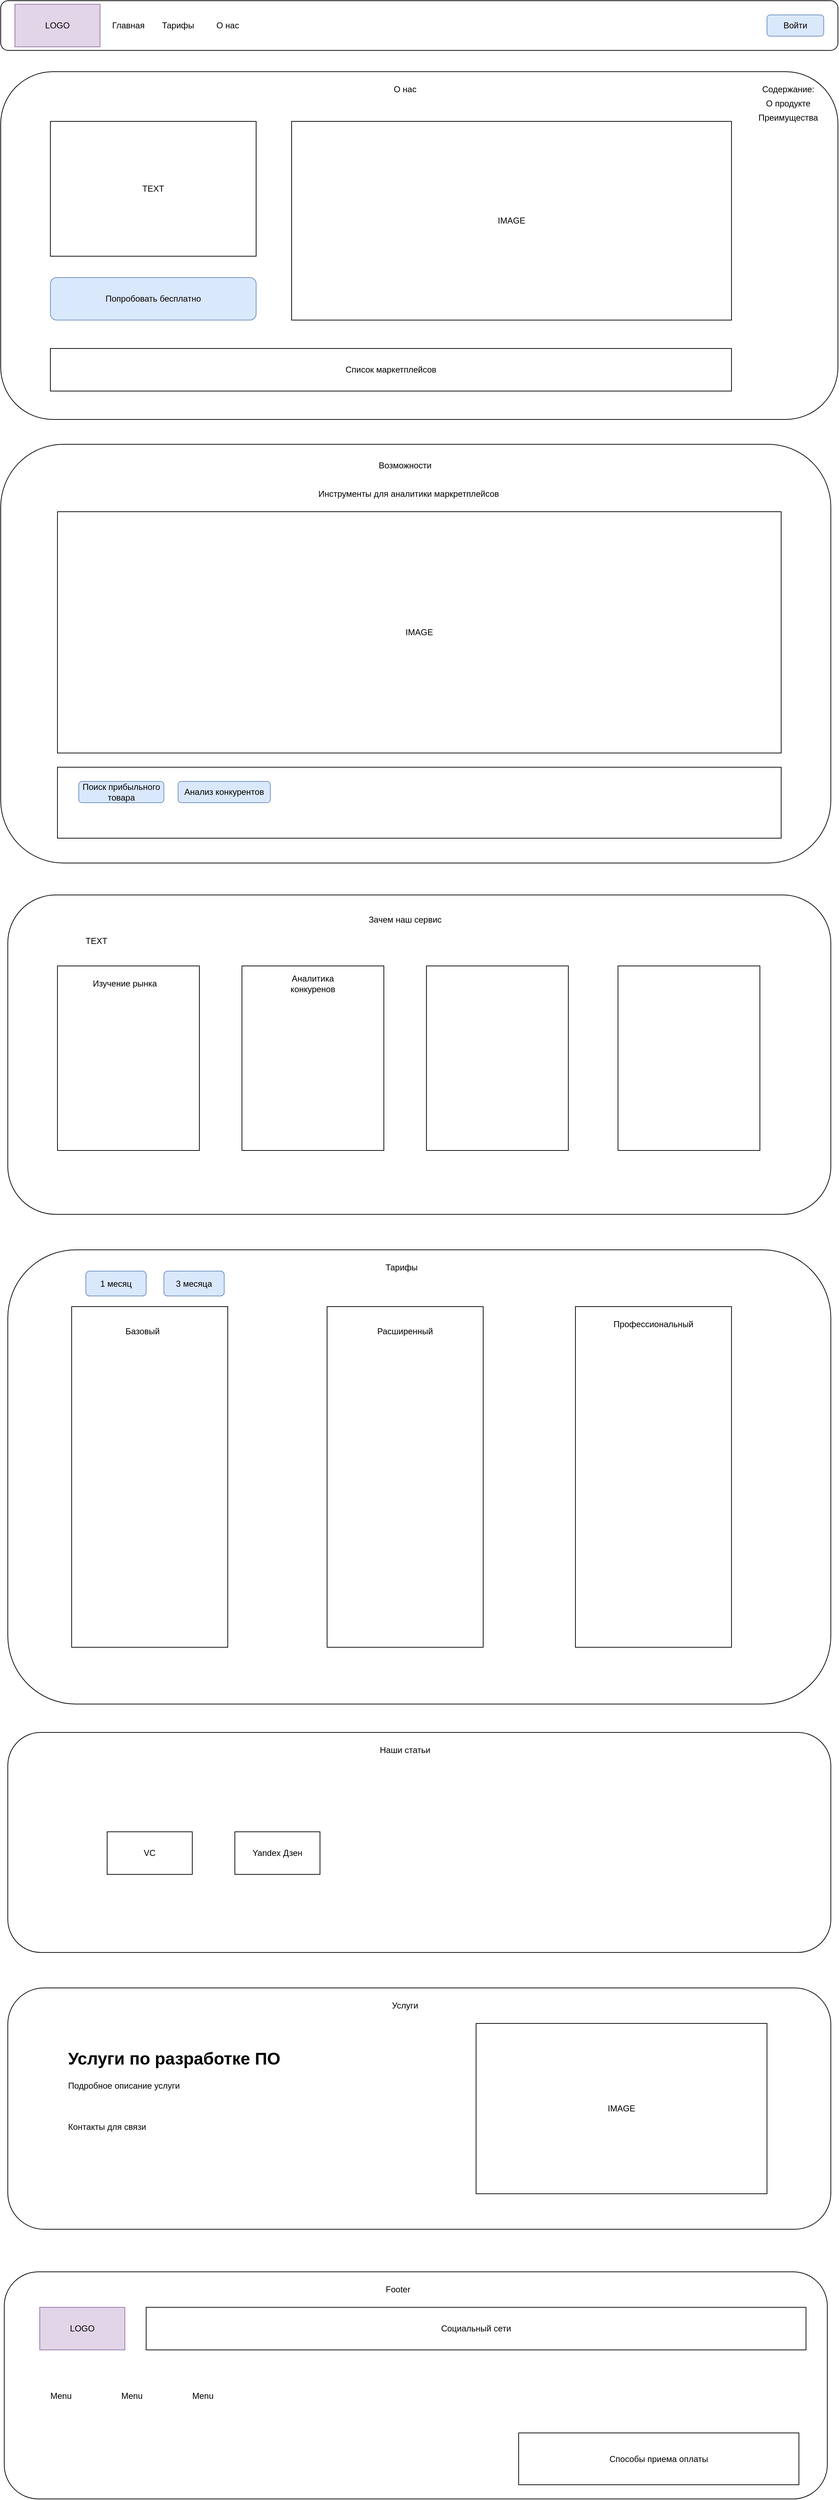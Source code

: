 <mxfile version="20.8.18" type="github">
  <diagram name="Page-1" id="c9db0220-8083-56f3-ca83-edcdcd058819">
    <mxGraphModel dx="1242" dy="728" grid="1" gridSize="10" guides="1" tooltips="1" connect="1" arrows="1" fold="1" page="1" pageScale="1.5" pageWidth="826" pageHeight="1169" background="none" math="0" shadow="0">
      <root>
        <mxCell id="0" style=";html=1;" />
        <mxCell id="1" style=";html=1;" parent="0" />
        <mxCell id="fKOs3yC2SFP3aYwA85Mx-1" value="" style="rounded=1;whiteSpace=wrap;html=1;" parent="1" vertex="1">
          <mxGeometry x="30" y="20" width="1180" height="70" as="geometry" />
        </mxCell>
        <mxCell id="fKOs3yC2SFP3aYwA85Mx-2" value="LOGO" style="rounded=0;whiteSpace=wrap;html=1;fillColor=#e1d5e7;strokeColor=#9673a6;shadow=0;gradientColor=none;" parent="1" vertex="1">
          <mxGeometry x="50" y="25" width="120" height="60" as="geometry" />
        </mxCell>
        <mxCell id="fKOs3yC2SFP3aYwA85Mx-3" value="Главная" style="text;html=1;strokeColor=none;fillColor=none;align=center;verticalAlign=middle;whiteSpace=wrap;rounded=0;shadow=0;" parent="1" vertex="1">
          <mxGeometry x="180" y="40" width="60" height="30" as="geometry" />
        </mxCell>
        <mxCell id="fKOs3yC2SFP3aYwA85Mx-4" value="Тарифы" style="text;html=1;strokeColor=none;fillColor=none;align=center;verticalAlign=middle;whiteSpace=wrap;rounded=0;shadow=0;" parent="1" vertex="1">
          <mxGeometry x="250" y="40" width="60" height="30" as="geometry" />
        </mxCell>
        <mxCell id="fKOs3yC2SFP3aYwA85Mx-5" value="О нас" style="text;html=1;strokeColor=none;fillColor=none;align=center;verticalAlign=middle;whiteSpace=wrap;rounded=0;shadow=0;" parent="1" vertex="1">
          <mxGeometry x="320" y="40" width="60" height="30" as="geometry" />
        </mxCell>
        <mxCell id="fKOs3yC2SFP3aYwA85Mx-7" value="Войти" style="rounded=1;whiteSpace=wrap;html=1;shadow=0;fillColor=#dae8fc;strokeColor=#6c8ebf;" parent="1" vertex="1">
          <mxGeometry x="1110" y="40" width="80" height="30" as="geometry" />
        </mxCell>
        <mxCell id="MvhA6kHYBOL05yr8-ego-1" value="" style="rounded=1;whiteSpace=wrap;html=1;" parent="1" vertex="1">
          <mxGeometry x="30" y="120" width="1180" height="490" as="geometry" />
        </mxCell>
        <mxCell id="MvhA6kHYBOL05yr8-ego-2" value="О нас" style="text;html=1;strokeColor=none;fillColor=none;align=center;verticalAlign=middle;whiteSpace=wrap;rounded=0;" parent="1" vertex="1">
          <mxGeometry x="570" y="130" width="60" height="30" as="geometry" />
        </mxCell>
        <mxCell id="MvhA6kHYBOL05yr8-ego-3" value="Содержание:" style="text;html=1;strokeColor=none;fillColor=none;align=center;verticalAlign=middle;whiteSpace=wrap;rounded=0;" parent="1" vertex="1">
          <mxGeometry x="1090" y="130" width="100" height="30" as="geometry" />
        </mxCell>
        <mxCell id="MvhA6kHYBOL05yr8-ego-4" value="О продукте" style="text;html=1;strokeColor=none;fillColor=none;align=center;verticalAlign=middle;whiteSpace=wrap;rounded=0;" parent="1" vertex="1">
          <mxGeometry x="1090" y="150" width="100" height="30" as="geometry" />
        </mxCell>
        <mxCell id="MvhA6kHYBOL05yr8-ego-5" value="Преимущества" style="text;html=1;strokeColor=none;fillColor=none;align=center;verticalAlign=middle;whiteSpace=wrap;rounded=0;" parent="1" vertex="1">
          <mxGeometry x="1090" y="170" width="100" height="30" as="geometry" />
        </mxCell>
        <mxCell id="MvhA6kHYBOL05yr8-ego-6" value="Попробовать бесплатно" style="rounded=1;whiteSpace=wrap;html=1;shadow=0;fillColor=#dae8fc;strokeColor=#6c8ebf;" parent="1" vertex="1">
          <mxGeometry x="100" y="410" width="290" height="60" as="geometry" />
        </mxCell>
        <mxCell id="MvhA6kHYBOL05yr8-ego-7" value="TEXT" style="rounded=0;whiteSpace=wrap;html=1;" parent="1" vertex="1">
          <mxGeometry x="100" y="190" width="290" height="190" as="geometry" />
        </mxCell>
        <mxCell id="MvhA6kHYBOL05yr8-ego-8" value="IMAGE" style="rounded=0;whiteSpace=wrap;html=1;" parent="1" vertex="1">
          <mxGeometry x="440" y="190" width="620" height="280" as="geometry" />
        </mxCell>
        <mxCell id="MvhA6kHYBOL05yr8-ego-9" value="Список маркетплейсов" style="rounded=0;whiteSpace=wrap;html=1;" parent="1" vertex="1">
          <mxGeometry x="100" y="510" width="960" height="60" as="geometry" />
        </mxCell>
        <mxCell id="MvhA6kHYBOL05yr8-ego-10" value="" style="rounded=1;whiteSpace=wrap;html=1;" parent="1" vertex="1">
          <mxGeometry x="30" y="645" width="1170" height="590" as="geometry" />
        </mxCell>
        <mxCell id="MvhA6kHYBOL05yr8-ego-11" value="Возможности" style="text;html=1;strokeColor=none;fillColor=none;align=center;verticalAlign=middle;whiteSpace=wrap;rounded=0;" parent="1" vertex="1">
          <mxGeometry x="545" y="660" width="110" height="30" as="geometry" />
        </mxCell>
        <mxCell id="MvhA6kHYBOL05yr8-ego-12" value="Инструменты для аналитики маркретплейсов" style="text;html=1;strokeColor=none;fillColor=none;align=center;verticalAlign=middle;whiteSpace=wrap;rounded=0;" parent="1" vertex="1">
          <mxGeometry x="200" y="700" width="810" height="30" as="geometry" />
        </mxCell>
        <mxCell id="MvhA6kHYBOL05yr8-ego-13" value="IMAGE" style="rounded=0;whiteSpace=wrap;html=1;" parent="1" vertex="1">
          <mxGeometry x="110" y="740" width="1020" height="340" as="geometry" />
        </mxCell>
        <mxCell id="MvhA6kHYBOL05yr8-ego-14" value="" style="rounded=0;whiteSpace=wrap;html=1;" parent="1" vertex="1">
          <mxGeometry x="110" y="1100" width="1020" height="100" as="geometry" />
        </mxCell>
        <mxCell id="MvhA6kHYBOL05yr8-ego-15" value="Поиск прибыльного товара" style="rounded=1;whiteSpace=wrap;html=1;fillColor=#dae8fc;strokeColor=#6c8ebf;" parent="1" vertex="1">
          <mxGeometry x="140" y="1120" width="120" height="30" as="geometry" />
        </mxCell>
        <mxCell id="MvhA6kHYBOL05yr8-ego-16" value="Анализ конкурентов" style="rounded=1;whiteSpace=wrap;html=1;fillColor=#dae8fc;strokeColor=#6c8ebf;" parent="1" vertex="1">
          <mxGeometry x="280" y="1120" width="130" height="30" as="geometry" />
        </mxCell>
        <mxCell id="MvhA6kHYBOL05yr8-ego-17" value="" style="rounded=1;whiteSpace=wrap;html=1;" parent="1" vertex="1">
          <mxGeometry x="40" y="1280" width="1160" height="450" as="geometry" />
        </mxCell>
        <mxCell id="MvhA6kHYBOL05yr8-ego-18" value="Зачем наш сервис" style="text;html=1;strokeColor=none;fillColor=none;align=center;verticalAlign=middle;whiteSpace=wrap;rounded=0;" parent="1" vertex="1">
          <mxGeometry x="545" y="1300" width="110" height="30" as="geometry" />
        </mxCell>
        <mxCell id="MvhA6kHYBOL05yr8-ego-20" value="" style="rounded=0;whiteSpace=wrap;html=1;" parent="1" vertex="1">
          <mxGeometry x="110" y="1380" width="200" height="260" as="geometry" />
        </mxCell>
        <mxCell id="MvhA6kHYBOL05yr8-ego-21" value="" style="rounded=0;whiteSpace=wrap;html=1;" parent="1" vertex="1">
          <mxGeometry x="370" y="1380" width="200" height="260" as="geometry" />
        </mxCell>
        <mxCell id="MvhA6kHYBOL05yr8-ego-22" value="" style="rounded=0;whiteSpace=wrap;html=1;" parent="1" vertex="1">
          <mxGeometry x="630" y="1380" width="200" height="260" as="geometry" />
        </mxCell>
        <mxCell id="MvhA6kHYBOL05yr8-ego-23" value="" style="rounded=0;whiteSpace=wrap;html=1;" parent="1" vertex="1">
          <mxGeometry x="900" y="1380" width="200" height="260" as="geometry" />
        </mxCell>
        <mxCell id="MvhA6kHYBOL05yr8-ego-24" value="TEXT" style="text;html=1;strokeColor=none;fillColor=none;align=center;verticalAlign=middle;whiteSpace=wrap;rounded=0;" parent="1" vertex="1">
          <mxGeometry x="110" y="1330" width="110" height="30" as="geometry" />
        </mxCell>
        <mxCell id="MvhA6kHYBOL05yr8-ego-25" value="Изучение рынка" style="text;html=1;strokeColor=none;fillColor=none;align=center;verticalAlign=middle;whiteSpace=wrap;rounded=0;" parent="1" vertex="1">
          <mxGeometry x="150" y="1390" width="110" height="30" as="geometry" />
        </mxCell>
        <mxCell id="MvhA6kHYBOL05yr8-ego-26" value="Аналитика конкуренов" style="text;html=1;strokeColor=none;fillColor=none;align=center;verticalAlign=middle;whiteSpace=wrap;rounded=0;" parent="1" vertex="1">
          <mxGeometry x="415" y="1390" width="110" height="30" as="geometry" />
        </mxCell>
        <mxCell id="MvhA6kHYBOL05yr8-ego-27" value="" style="rounded=1;whiteSpace=wrap;html=1;" parent="1" vertex="1">
          <mxGeometry x="40" y="1780" width="1160" height="640" as="geometry" />
        </mxCell>
        <mxCell id="MvhA6kHYBOL05yr8-ego-28" value="Тарифы" style="text;html=1;strokeColor=none;fillColor=none;align=center;verticalAlign=middle;whiteSpace=wrap;rounded=0;" parent="1" vertex="1">
          <mxGeometry x="540" y="1790" width="110" height="30" as="geometry" />
        </mxCell>
        <mxCell id="MvhA6kHYBOL05yr8-ego-29" value="" style="rounded=0;whiteSpace=wrap;html=1;" parent="1" vertex="1">
          <mxGeometry x="130" y="1860" width="220" height="480" as="geometry" />
        </mxCell>
        <mxCell id="MvhA6kHYBOL05yr8-ego-30" value="Базовый" style="text;html=1;strokeColor=none;fillColor=none;align=center;verticalAlign=middle;whiteSpace=wrap;rounded=0;" parent="1" vertex="1">
          <mxGeometry x="200" y="1880" width="60" height="30" as="geometry" />
        </mxCell>
        <mxCell id="MvhA6kHYBOL05yr8-ego-31" value="" style="rounded=0;whiteSpace=wrap;html=1;" parent="1" vertex="1">
          <mxGeometry x="490" y="1860" width="220" height="480" as="geometry" />
        </mxCell>
        <mxCell id="MvhA6kHYBOL05yr8-ego-32" value="Расширенный" style="text;html=1;strokeColor=none;fillColor=none;align=center;verticalAlign=middle;whiteSpace=wrap;rounded=0;" parent="1" vertex="1">
          <mxGeometry x="555" y="1880" width="90" height="30" as="geometry" />
        </mxCell>
        <mxCell id="MvhA6kHYBOL05yr8-ego-33" value="" style="rounded=0;whiteSpace=wrap;html=1;" parent="1" vertex="1">
          <mxGeometry x="840" y="1860" width="220" height="480" as="geometry" />
        </mxCell>
        <mxCell id="MvhA6kHYBOL05yr8-ego-34" value="Профессиональный" style="text;html=1;strokeColor=none;fillColor=none;align=center;verticalAlign=middle;whiteSpace=wrap;rounded=0;" parent="1" vertex="1">
          <mxGeometry x="890" y="1870" width="120" height="30" as="geometry" />
        </mxCell>
        <mxCell id="MvhA6kHYBOL05yr8-ego-35" value="1 месяц" style="rounded=1;whiteSpace=wrap;html=1;fillColor=#dae8fc;strokeColor=#6c8ebf;" parent="1" vertex="1">
          <mxGeometry x="150" y="1810" width="85" height="35" as="geometry" />
        </mxCell>
        <mxCell id="MvhA6kHYBOL05yr8-ego-36" value="3&amp;nbsp;месяца" style="rounded=1;whiteSpace=wrap;html=1;fillColor=#dae8fc;strokeColor=#6c8ebf;" parent="1" vertex="1">
          <mxGeometry x="260" y="1810" width="85" height="35" as="geometry" />
        </mxCell>
        <mxCell id="ma6PVHwnYQjF1I6bKxWj-1" value="" style="group" vertex="1" connectable="0" parent="1">
          <mxGeometry x="35" y="3220" width="1160" height="320" as="geometry" />
        </mxCell>
        <mxCell id="MvhA6kHYBOL05yr8-ego-38" value="" style="rounded=1;whiteSpace=wrap;html=1;" parent="ma6PVHwnYQjF1I6bKxWj-1" vertex="1">
          <mxGeometry width="1160" height="320" as="geometry" />
        </mxCell>
        <mxCell id="MvhA6kHYBOL05yr8-ego-39" value="Footer" style="text;html=1;strokeColor=none;fillColor=none;align=center;verticalAlign=middle;whiteSpace=wrap;rounded=0;" parent="ma6PVHwnYQjF1I6bKxWj-1" vertex="1">
          <mxGeometry x="500" y="10" width="110" height="30" as="geometry" />
        </mxCell>
        <mxCell id="MvhA6kHYBOL05yr8-ego-40" value="LOGO" style="rounded=0;whiteSpace=wrap;html=1;fillColor=#e1d5e7;strokeColor=#9673a6;shadow=0;gradientColor=none;" parent="ma6PVHwnYQjF1I6bKxWj-1" vertex="1">
          <mxGeometry x="50" y="50" width="120" height="60" as="geometry" />
        </mxCell>
        <mxCell id="MvhA6kHYBOL05yr8-ego-41" value="Социальный сети" style="rounded=0;whiteSpace=wrap;html=1;" parent="ma6PVHwnYQjF1I6bKxWj-1" vertex="1">
          <mxGeometry x="200" y="50" width="930" height="60" as="geometry" />
        </mxCell>
        <mxCell id="MvhA6kHYBOL05yr8-ego-42" value="Menu" style="text;html=1;strokeColor=none;fillColor=none;align=center;verticalAlign=middle;whiteSpace=wrap;rounded=0;" parent="ma6PVHwnYQjF1I6bKxWj-1" vertex="1">
          <mxGeometry x="50" y="160" width="60" height="30" as="geometry" />
        </mxCell>
        <mxCell id="MvhA6kHYBOL05yr8-ego-44" value="Menu" style="text;html=1;strokeColor=none;fillColor=none;align=center;verticalAlign=middle;whiteSpace=wrap;rounded=0;" parent="ma6PVHwnYQjF1I6bKxWj-1" vertex="1">
          <mxGeometry x="150" y="160" width="60" height="30" as="geometry" />
        </mxCell>
        <mxCell id="MvhA6kHYBOL05yr8-ego-45" value="Menu" style="text;html=1;strokeColor=none;fillColor=none;align=center;verticalAlign=middle;whiteSpace=wrap;rounded=0;" parent="ma6PVHwnYQjF1I6bKxWj-1" vertex="1">
          <mxGeometry x="250" y="160" width="60" height="30" as="geometry" />
        </mxCell>
        <mxCell id="ma6PVHwnYQjF1I6bKxWj-17" value="Способы приема оплаты" style="rounded=0;whiteSpace=wrap;html=1;" vertex="1" parent="ma6PVHwnYQjF1I6bKxWj-1">
          <mxGeometry x="725" y="227" width="395" height="73" as="geometry" />
        </mxCell>
        <mxCell id="ma6PVHwnYQjF1I6bKxWj-6" value="" style="group" vertex="1" connectable="0" parent="1">
          <mxGeometry x="40" y="2460" width="1160" height="310" as="geometry" />
        </mxCell>
        <mxCell id="ma6PVHwnYQjF1I6bKxWj-2" value="" style="rounded=1;whiteSpace=wrap;html=1;" vertex="1" parent="ma6PVHwnYQjF1I6bKxWj-6">
          <mxGeometry width="1160" height="310" as="geometry" />
        </mxCell>
        <mxCell id="ma6PVHwnYQjF1I6bKxWj-3" value="Наши статьи" style="text;html=1;strokeColor=none;fillColor=none;align=center;verticalAlign=middle;whiteSpace=wrap;rounded=0;" vertex="1" parent="ma6PVHwnYQjF1I6bKxWj-6">
          <mxGeometry x="505" y="10" width="110" height="30" as="geometry" />
        </mxCell>
        <mxCell id="ma6PVHwnYQjF1I6bKxWj-4" value="Yandex Дзен" style="rounded=0;whiteSpace=wrap;html=1;" vertex="1" parent="ma6PVHwnYQjF1I6bKxWj-6">
          <mxGeometry x="320" y="140" width="120" height="60" as="geometry" />
        </mxCell>
        <mxCell id="ma6PVHwnYQjF1I6bKxWj-5" value="VC" style="rounded=0;whiteSpace=wrap;html=1;" vertex="1" parent="ma6PVHwnYQjF1I6bKxWj-6">
          <mxGeometry x="140" y="140" width="120" height="60" as="geometry" />
        </mxCell>
        <mxCell id="ma6PVHwnYQjF1I6bKxWj-16" value="" style="group" vertex="1" connectable="0" parent="1">
          <mxGeometry x="40" y="2820" width="1160" height="340" as="geometry" />
        </mxCell>
        <mxCell id="ma6PVHwnYQjF1I6bKxWj-7" value="" style="rounded=1;whiteSpace=wrap;html=1;" vertex="1" parent="ma6PVHwnYQjF1I6bKxWj-16">
          <mxGeometry width="1160" height="340" as="geometry" />
        </mxCell>
        <mxCell id="ma6PVHwnYQjF1I6bKxWj-13" value="Услуги" style="text;html=1;strokeColor=none;fillColor=none;align=center;verticalAlign=middle;whiteSpace=wrap;rounded=0;" vertex="1" parent="ma6PVHwnYQjF1I6bKxWj-16">
          <mxGeometry x="505" y="10" width="110" height="30" as="geometry" />
        </mxCell>
        <mxCell id="ma6PVHwnYQjF1I6bKxWj-14" value="&lt;h1&gt;Услуги по разработке ПО&lt;/h1&gt;&lt;p&gt;Подробное описание услуги&lt;br&gt;&lt;br&gt;&lt;br&gt;&lt;br&gt;Контакты для связи&lt;/p&gt;" style="text;html=1;strokeColor=none;fillColor=none;spacing=5;spacingTop=-20;whiteSpace=wrap;overflow=hidden;rounded=0;" vertex="1" parent="ma6PVHwnYQjF1I6bKxWj-16">
          <mxGeometry x="80" y="80" width="340" height="200" as="geometry" />
        </mxCell>
        <mxCell id="ma6PVHwnYQjF1I6bKxWj-15" value="IMAGE" style="rounded=0;whiteSpace=wrap;html=1;" vertex="1" parent="ma6PVHwnYQjF1I6bKxWj-16">
          <mxGeometry x="660" y="50" width="410" height="240" as="geometry" />
        </mxCell>
      </root>
    </mxGraphModel>
  </diagram>
</mxfile>
